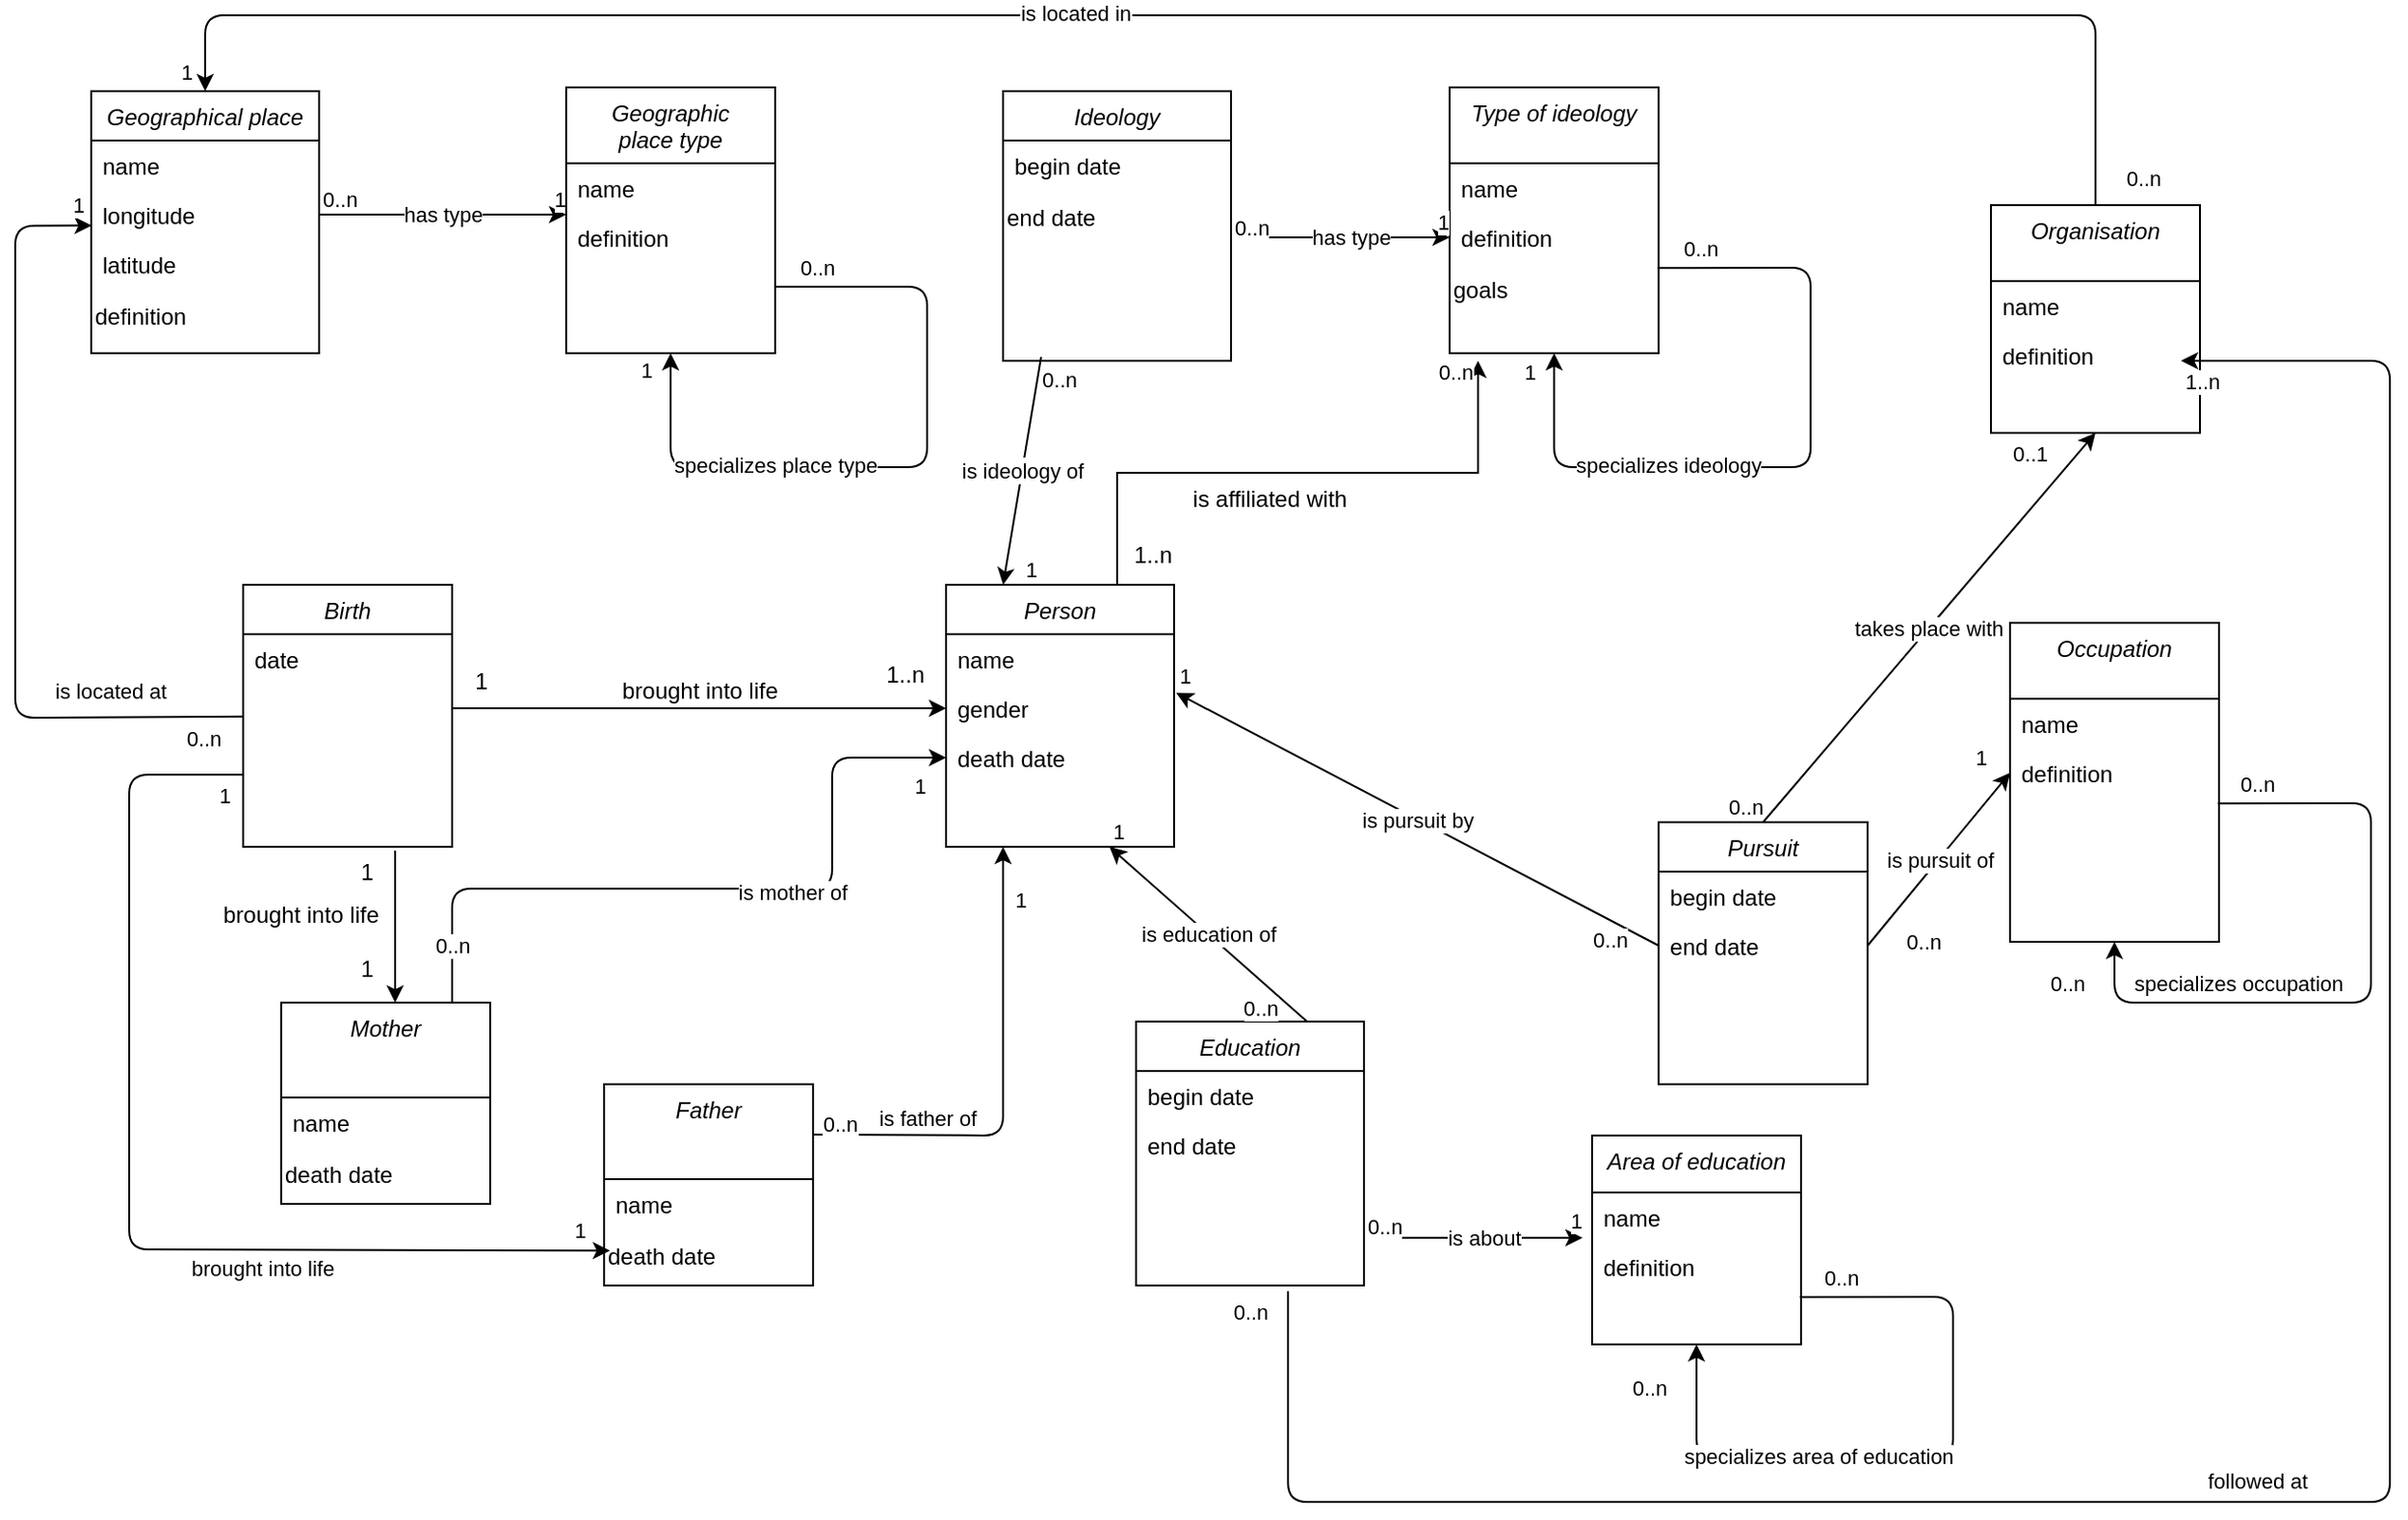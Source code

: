 <mxfile>
    <diagram id="1dKyGt3ibgoBvA-ia9GN" name="Page-1">
        <mxGraphModel dx="385" dy="842" grid="1" gridSize="10" guides="1" tooltips="1" connect="1" arrows="1" fold="1" page="1" pageScale="1" pageWidth="827" pageHeight="1169" background="#ffffff" math="0" shadow="0">
            <root>
                <mxCell id="0"/>
                <mxCell id="1" parent="0"/>
                <mxCell id="2" value="" style="endArrow=classic;shadow=0;strokeWidth=1;rounded=0;endFill=1;edgeStyle=elbowEdgeStyle;elbow=vertical;exitX=1;exitY=0.5;exitDx=0;exitDy=0;entryX=0;entryY=0.5;entryDx=0;entryDy=0;" parent="1" edge="1">
                    <mxGeometry x="0.5" y="41" relative="1" as="geometry">
                        <mxPoint x="470" y="525" as="sourcePoint"/>
                        <mxPoint x="730" y="525" as="targetPoint"/>
                        <mxPoint x="-40" y="32" as="offset"/>
                        <Array as="points">
                            <mxPoint x="620" y="525"/>
                        </Array>
                    </mxGeometry>
                </mxCell>
                <mxCell id="3" value="1" style="resizable=0;align=left;verticalAlign=bottom;labelBackgroundColor=none;fontSize=12;" parent="2" connectable="0" vertex="1">
                    <mxGeometry x="-1" relative="1" as="geometry">
                        <mxPoint x="10.14" y="-5.33" as="offset"/>
                    </mxGeometry>
                </mxCell>
                <mxCell id="4" value="1..n" style="resizable=0;align=right;verticalAlign=bottom;labelBackgroundColor=none;fontSize=12;" parent="2" connectable="0" vertex="1">
                    <mxGeometry x="1" relative="1" as="geometry">
                        <mxPoint x="-9.86" y="-8.86" as="offset"/>
                    </mxGeometry>
                </mxCell>
                <mxCell id="5" value="brought into life" style="text;html=1;resizable=0;points=[];;align=center;verticalAlign=middle;labelBackgroundColor=none;rounded=0;shadow=0;strokeWidth=1;fontSize=12;" parent="2" vertex="1" connectable="0">
                    <mxGeometry x="0.5" y="49" relative="1" as="geometry">
                        <mxPoint x="-65" y="40.14" as="offset"/>
                    </mxGeometry>
                </mxCell>
                <mxCell id="6" value="Person" style="swimlane;fontStyle=2;align=center;verticalAlign=top;childLayout=stackLayout;horizontal=1;startSize=26;horizontalStack=0;resizeParent=1;resizeLast=0;collapsible=1;marginBottom=0;rounded=0;shadow=0;strokeWidth=1;" parent="1" vertex="1">
                    <mxGeometry x="730" y="460" width="120" height="138" as="geometry">
                        <mxRectangle x="230" y="140" width="160" height="26" as="alternateBounds"/>
                    </mxGeometry>
                </mxCell>
                <mxCell id="7" value="name" style="text;align=left;verticalAlign=top;spacingLeft=4;spacingRight=4;overflow=hidden;rotatable=0;points=[[0,0.5],[1,0.5]];portConstraint=eastwest;" parent="6" vertex="1">
                    <mxGeometry y="26" width="120" height="26" as="geometry"/>
                </mxCell>
                <mxCell id="9" value="gender" style="text;align=left;verticalAlign=top;spacingLeft=4;spacingRight=4;overflow=hidden;rotatable=0;points=[[0,0.5],[1,0.5]];portConstraint=eastwest;rounded=0;shadow=0;html=0;" parent="6" vertex="1">
                    <mxGeometry y="52" width="120" height="26" as="geometry"/>
                </mxCell>
                <mxCell id="10" value="death date" style="text;align=left;verticalAlign=top;spacingLeft=4;spacingRight=4;overflow=hidden;rotatable=0;points=[[0,0.5],[1,0.5]];portConstraint=eastwest;rounded=0;shadow=0;html=0;" parent="6" vertex="1">
                    <mxGeometry y="78" width="120" height="26" as="geometry"/>
                </mxCell>
                <mxCell id="11" value="Birth" style="swimlane;fontStyle=2;align=center;verticalAlign=top;childLayout=stackLayout;horizontal=1;startSize=26;horizontalStack=0;resizeParent=1;resizeLast=0;collapsible=1;marginBottom=0;rounded=0;shadow=0;strokeWidth=1;" parent="1" vertex="1">
                    <mxGeometry x="360" y="460" width="110" height="138" as="geometry">
                        <mxRectangle x="230" y="140" width="160" height="26" as="alternateBounds"/>
                    </mxGeometry>
                </mxCell>
                <mxCell id="12" value="date" style="text;align=left;verticalAlign=top;spacingLeft=4;spacingRight=4;overflow=hidden;rotatable=0;points=[[0,0.5],[1,0.5]];portConstraint=eastwest;" parent="11" vertex="1">
                    <mxGeometry y="26" width="110" height="26" as="geometry"/>
                </mxCell>
                <mxCell id="14" style="edgeStyle=elbowEdgeStyle;rounded=0;orthogonalLoop=1;jettySize=auto;elbow=vertical;html=1;exitX=0;exitY=0.5;exitDx=0;exitDy=0;" parent="11" edge="1">
                    <mxGeometry relative="1" as="geometry">
                        <mxPoint y="65" as="sourcePoint"/>
                        <mxPoint y="66" as="targetPoint"/>
                    </mxGeometry>
                </mxCell>
                <mxCell id="15" value="Ideology" style="swimlane;fontStyle=2;align=center;verticalAlign=top;childLayout=stackLayout;horizontal=1;startSize=26;horizontalStack=0;resizeParent=1;resizeLast=0;collapsible=1;marginBottom=0;rounded=0;shadow=0;strokeWidth=1;" parent="1" vertex="1">
                    <mxGeometry x="760" y="200" width="120" height="142" as="geometry">
                        <mxRectangle x="230" y="140" width="160" height="26" as="alternateBounds"/>
                    </mxGeometry>
                </mxCell>
                <mxCell id="16" value="begin date" style="text;align=left;verticalAlign=top;spacingLeft=4;spacingRight=4;overflow=hidden;rotatable=0;points=[[0,0.5],[1,0.5]];portConstraint=eastwest;" parent="15" vertex="1">
                    <mxGeometry y="26" width="120" height="26" as="geometry"/>
                </mxCell>
                <mxCell id="143" value="end date" style="text;html=1;align=left;verticalAlign=middle;resizable=0;points=[];autosize=1;strokeColor=none;fillColor=none;" parent="15" vertex="1">
                    <mxGeometry y="52" width="120" height="30" as="geometry"/>
                </mxCell>
                <mxCell id="24" value="Geographical place" style="swimlane;fontStyle=2;align=center;verticalAlign=top;childLayout=stackLayout;horizontal=1;startSize=26;horizontalStack=0;resizeParent=1;resizeLast=0;collapsible=1;marginBottom=0;rounded=0;shadow=0;strokeWidth=1;" parent="1" vertex="1">
                    <mxGeometry x="280" y="200" width="120" height="138" as="geometry">
                        <mxRectangle x="230" y="140" width="160" height="26" as="alternateBounds"/>
                    </mxGeometry>
                </mxCell>
                <mxCell id="25" value="name" style="text;align=left;verticalAlign=top;spacingLeft=4;spacingRight=4;overflow=hidden;rotatable=0;points=[[0,0.5],[1,0.5]];portConstraint=eastwest;" parent="24" vertex="1">
                    <mxGeometry y="26" width="120" height="26" as="geometry"/>
                </mxCell>
                <mxCell id="27" value="longitude" style="text;align=left;verticalAlign=top;spacingLeft=4;spacingRight=4;overflow=hidden;rotatable=0;points=[[0,0.5],[1,0.5]];portConstraint=eastwest;rounded=0;shadow=0;html=0;" parent="24" vertex="1">
                    <mxGeometry y="52" width="120" height="26" as="geometry"/>
                </mxCell>
                <mxCell id="28" value="latitude" style="text;align=left;verticalAlign=top;spacingLeft=4;spacingRight=4;overflow=hidden;rotatable=0;points=[[0,0.5],[1,0.5]];portConstraint=eastwest;rounded=0;shadow=0;html=0;" parent="24" vertex="1">
                    <mxGeometry y="78" width="120" height="26" as="geometry"/>
                </mxCell>
                <mxCell id="252" value="definition" style="text;html=1;align=left;verticalAlign=middle;resizable=0;points=[];autosize=1;strokeColor=none;fillColor=none;" vertex="1" parent="24">
                    <mxGeometry y="104" width="120" height="30" as="geometry"/>
                </mxCell>
                <mxCell id="29" value="" style="endArrow=classic;html=1;exitX=1;exitY=0.5;exitDx=0;exitDy=0;" parent="1" edge="1">
                    <mxGeometry x="0.067" y="-35" relative="1" as="geometry">
                        <mxPoint x="400" y="265" as="sourcePoint"/>
                        <mxPoint x="530" y="265" as="targetPoint"/>
                        <mxPoint as="offset"/>
                    </mxGeometry>
                </mxCell>
                <mxCell id="30" value="has type" style="edgeLabel;resizable=0;html=1;align=center;verticalAlign=middle;" parent="29" connectable="0" vertex="1">
                    <mxGeometry relative="1" as="geometry"/>
                </mxCell>
                <mxCell id="31" value="0..n" style="edgeLabel;resizable=0;html=1;align=left;verticalAlign=bottom;" parent="29" connectable="0" vertex="1">
                    <mxGeometry x="-1" relative="1" as="geometry"/>
                </mxCell>
                <mxCell id="32" value="1" style="edgeLabel;resizable=0;html=1;align=right;verticalAlign=bottom;" parent="29" connectable="0" vertex="1">
                    <mxGeometry x="1" relative="1" as="geometry"/>
                </mxCell>
                <mxCell id="33" value="" style="endArrow=classic;html=1;entryX=0.002;entryY=0.721;entryDx=0;entryDy=0;entryPerimeter=0;" parent="1" source="11" edge="1">
                    <mxGeometry relative="1" as="geometry">
                        <mxPoint x="700" y="290.0" as="sourcePoint"/>
                        <mxPoint x="280.24" y="270.746" as="targetPoint"/>
                        <Array as="points">
                            <mxPoint x="240" y="530"/>
                            <mxPoint x="240" y="271"/>
                        </Array>
                    </mxGeometry>
                </mxCell>
                <mxCell id="34" value="is located at" style="edgeLabel;resizable=0;html=1;align=center;verticalAlign=middle;" parent="33" connectable="0" vertex="1">
                    <mxGeometry relative="1" as="geometry">
                        <mxPoint x="50" y="75" as="offset"/>
                    </mxGeometry>
                </mxCell>
                <mxCell id="35" value="1" style="edgeLabel;html=1;align=center;verticalAlign=middle;resizable=0;points=[];" parent="33" vertex="1" connectable="0">
                    <mxGeometry x="0.888" y="-1" relative="1" as="geometry">
                        <mxPoint x="15.55" y="-11.69" as="offset"/>
                    </mxGeometry>
                </mxCell>
                <mxCell id="36" value="0..n" style="edgeLabel;html=1;align=center;verticalAlign=middle;resizable=0;points=[];" parent="33" vertex="1" connectable="0">
                    <mxGeometry x="-0.881" y="-1" relative="1" as="geometry">
                        <mxPoint x="4" y="12" as="offset"/>
                    </mxGeometry>
                </mxCell>
                <mxCell id="37" value="" style="endArrow=classic;html=1;exitX=1;exitY=0.25;exitDx=0;exitDy=0;entryX=0.25;entryY=1;entryDx=0;entryDy=0;" parent="1" source="160" target="6" edge="1">
                    <mxGeometry relative="1" as="geometry">
                        <mxPoint x="633" y="680" as="sourcePoint"/>
                        <mxPoint x="740" y="640" as="targetPoint"/>
                        <Array as="points">
                            <mxPoint x="760" y="750"/>
                        </Array>
                    </mxGeometry>
                </mxCell>
                <mxCell id="38" value="is father of" style="edgeLabel;resizable=0;html=1;align=center;verticalAlign=middle;" parent="37" connectable="0" vertex="1">
                    <mxGeometry relative="1" as="geometry">
                        <mxPoint x="-40" y="17" as="offset"/>
                    </mxGeometry>
                </mxCell>
                <mxCell id="39" value="1" style="edgeLabel;html=1;align=center;verticalAlign=middle;resizable=0;points=[];" parent="37" vertex="1" connectable="0">
                    <mxGeometry x="0.888" y="-1" relative="1" as="geometry">
                        <mxPoint x="7.5" y="14" as="offset"/>
                    </mxGeometry>
                </mxCell>
                <mxCell id="40" value="0..n" style="edgeLabel;html=1;align=center;verticalAlign=middle;resizable=0;points=[];" parent="37" vertex="1" connectable="0">
                    <mxGeometry x="-0.881" y="-1" relative="1" as="geometry">
                        <mxPoint x="-1" y="-7" as="offset"/>
                    </mxGeometry>
                </mxCell>
                <mxCell id="48" value="Label" style="endArrow=none;html=1;exitX=1.009;exitY=0.188;exitDx=0;exitDy=0;exitPerimeter=0;entryX=0;entryY=0.5;entryDx=0;entryDy=0;endFill=0;startArrow=classic;startFill=1;" parent="1" source="9" target="61" edge="1">
                    <mxGeometry relative="1" as="geometry">
                        <mxPoint x="660" y="530" as="sourcePoint"/>
                        <mxPoint x="820" y="530" as="targetPoint"/>
                    </mxGeometry>
                </mxCell>
                <mxCell id="49" value="is pursuit by" style="edgeLabel;resizable=0;html=1;align=center;verticalAlign=middle;" parent="48" connectable="0" vertex="1">
                    <mxGeometry relative="1" as="geometry"/>
                </mxCell>
                <mxCell id="50" value="1" style="edgeLabel;resizable=0;html=1;align=left;verticalAlign=bottom;" parent="48" connectable="0" vertex="1">
                    <mxGeometry x="-1" relative="1" as="geometry"/>
                </mxCell>
                <mxCell id="51" value="0..n" style="edgeLabel;resizable=0;html=1;align=right;verticalAlign=bottom;" parent="48" connectable="0" vertex="1">
                    <mxGeometry x="1" relative="1" as="geometry">
                        <mxPoint x="-15.01" y="6" as="offset"/>
                    </mxGeometry>
                </mxCell>
                <mxCell id="52" value="Occupation" style="swimlane;fontStyle=2;align=center;verticalAlign=top;childLayout=stackLayout;horizontal=1;startSize=40;horizontalStack=0;resizeParent=1;resizeLast=0;collapsible=1;marginBottom=0;rounded=0;shadow=0;strokeWidth=1;" parent="1" vertex="1">
                    <mxGeometry x="1290" y="480" width="110" height="168" as="geometry">
                        <mxRectangle x="230" y="140" width="160" height="26" as="alternateBounds"/>
                    </mxGeometry>
                </mxCell>
                <mxCell id="53" value="name" style="text;align=left;verticalAlign=top;spacingLeft=4;spacingRight=4;overflow=hidden;rotatable=0;points=[[0,0.5],[1,0.5]];portConstraint=eastwest;" parent="52" vertex="1">
                    <mxGeometry y="40" width="110" height="26" as="geometry"/>
                </mxCell>
                <mxCell id="54" value="" style="endArrow=classic;html=1;entryX=0.5;entryY=1;entryDx=0;entryDy=0;exitX=0.994;exitY=1.122;exitDx=0;exitDy=0;exitPerimeter=0;" parent="52" source="58" target="52" edge="1">
                    <mxGeometry relative="1" as="geometry">
                        <mxPoint x="160" y="80" as="sourcePoint"/>
                        <mxPoint x="-30" y="140" as="targetPoint"/>
                        <Array as="points">
                            <mxPoint x="190" y="95"/>
                            <mxPoint x="190" y="200"/>
                            <mxPoint x="55" y="200"/>
                        </Array>
                    </mxGeometry>
                </mxCell>
                <mxCell id="55" value="specializes occupation" style="edgeLabel;resizable=0;html=1;align=center;verticalAlign=middle;" parent="54" connectable="0" vertex="1">
                    <mxGeometry relative="1" as="geometry">
                        <mxPoint x="-70" y="-1.01" as="offset"/>
                    </mxGeometry>
                </mxCell>
                <mxCell id="56" value="0..n" style="edgeLabel;html=1;align=center;verticalAlign=middle;resizable=0;points=[];" parent="54" vertex="1" connectable="0">
                    <mxGeometry x="-0.881" y="-1" relative="1" as="geometry">
                        <mxPoint x="-0.18" y="-11" as="offset"/>
                    </mxGeometry>
                </mxCell>
                <mxCell id="57" value="0..n" style="edgeLabel;html=1;align=center;verticalAlign=middle;resizable=0;points=[];" parent="54" vertex="1" connectable="0">
                    <mxGeometry x="0.888" y="-1" relative="1" as="geometry">
                        <mxPoint x="-26" y="2.44" as="offset"/>
                    </mxGeometry>
                </mxCell>
                <mxCell id="58" value="definition" style="text;align=left;verticalAlign=top;spacingLeft=4;spacingRight=4;overflow=hidden;rotatable=0;points=[[0,0.5],[1,0.5]];portConstraint=eastwest;rounded=0;shadow=0;html=0;" parent="52" vertex="1">
                    <mxGeometry y="66" width="110" height="26" as="geometry"/>
                </mxCell>
                <mxCell id="59" value="Pursuit" style="swimlane;fontStyle=2;align=center;verticalAlign=top;childLayout=stackLayout;horizontal=1;startSize=26;horizontalStack=0;resizeParent=1;resizeLast=0;collapsible=1;marginBottom=0;rounded=0;shadow=0;strokeWidth=1;" parent="1" vertex="1">
                    <mxGeometry x="1105.06" y="585" width="110" height="138" as="geometry">
                        <mxRectangle x="230" y="140" width="160" height="26" as="alternateBounds"/>
                    </mxGeometry>
                </mxCell>
                <mxCell id="60" value="begin date" style="text;align=left;verticalAlign=top;spacingLeft=4;spacingRight=4;overflow=hidden;rotatable=0;points=[[0,0.5],[1,0.5]];portConstraint=eastwest;" parent="59" vertex="1">
                    <mxGeometry y="26" width="110" height="26" as="geometry"/>
                </mxCell>
                <mxCell id="61" value="end date" style="text;align=left;verticalAlign=top;spacingLeft=4;spacingRight=4;overflow=hidden;rotatable=0;points=[[0,0.5],[1,0.5]];portConstraint=eastwest;rounded=0;shadow=0;html=0;" parent="59" vertex="1">
                    <mxGeometry y="52" width="110" height="26" as="geometry"/>
                </mxCell>
                <mxCell id="62" style="edgeStyle=elbowEdgeStyle;rounded=0;orthogonalLoop=1;jettySize=auto;elbow=vertical;html=1;exitX=0;exitY=0.5;exitDx=0;exitDy=0;" parent="59" source="61" target="61" edge="1">
                    <mxGeometry relative="1" as="geometry"/>
                </mxCell>
                <mxCell id="64" value="Label" style="endArrow=none;html=1;exitX=0;exitY=0.5;exitDx=0;exitDy=0;entryX=1;entryY=0.5;entryDx=0;entryDy=0;startArrow=classic;startFill=1;endFill=0;" parent="1" source="58" target="61" edge="1">
                    <mxGeometry relative="1" as="geometry">
                        <mxPoint x="861.08" y="552.888" as="sourcePoint"/>
                        <mxPoint x="1000" y="635" as="targetPoint"/>
                    </mxGeometry>
                </mxCell>
                <mxCell id="65" value="is pursuit of" style="edgeLabel;resizable=0;html=1;align=center;verticalAlign=middle;" parent="64" connectable="0" vertex="1">
                    <mxGeometry relative="1" as="geometry"/>
                </mxCell>
                <mxCell id="66" value="1" style="edgeLabel;resizable=0;html=1;align=left;verticalAlign=bottom;" parent="64" connectable="0" vertex="1">
                    <mxGeometry x="-1" relative="1" as="geometry">
                        <mxPoint x="-20" as="offset"/>
                    </mxGeometry>
                </mxCell>
                <mxCell id="67" value="0..n" style="edgeLabel;resizable=0;html=1;align=right;verticalAlign=bottom;" parent="64" connectable="0" vertex="1">
                    <mxGeometry x="1" relative="1" as="geometry">
                        <mxPoint x="40" y="6" as="offset"/>
                    </mxGeometry>
                </mxCell>
                <mxCell id="140" style="edgeStyle=none;html=1;exitX=0.5;exitY=0;exitDx=0;exitDy=0;" parent="1" edge="1">
                    <mxGeometry relative="1" as="geometry">
                        <mxPoint x="480.111" y="939.778" as="targetPoint"/>
                        <mxPoint x="480" y="940.0" as="sourcePoint"/>
                    </mxGeometry>
                </mxCell>
                <mxCell id="84" value="Geographic&#xa;place type" style="swimlane;fontStyle=2;align=center;verticalAlign=top;childLayout=stackLayout;horizontal=1;startSize=40;horizontalStack=0;resizeParent=1;resizeLast=0;collapsible=1;marginBottom=0;rounded=0;shadow=0;strokeWidth=1;" parent="1" vertex="1">
                    <mxGeometry x="530" y="198" width="110" height="140" as="geometry">
                        <mxRectangle x="230" y="140" width="160" height="26" as="alternateBounds"/>
                    </mxGeometry>
                </mxCell>
                <mxCell id="191" value="name" style="text;align=left;verticalAlign=top;spacingLeft=4;spacingRight=4;overflow=hidden;rotatable=0;points=[[0,0.5],[1,0.5]];portConstraint=eastwest;" parent="84" vertex="1">
                    <mxGeometry y="40" width="110" height="26" as="geometry"/>
                </mxCell>
                <mxCell id="90" value="definition" style="text;align=left;verticalAlign=top;spacingLeft=4;spacingRight=4;overflow=hidden;rotatable=0;points=[[0,0.5],[1,0.5]];portConstraint=eastwest;rounded=0;shadow=0;html=0;" parent="84" vertex="1">
                    <mxGeometry y="66" width="110" height="26" as="geometry"/>
                </mxCell>
                <mxCell id="91" value="&lt;p class=&quot;p1&quot; style=&quot;margin: 0px ; font-stretch: normal ; line-height: normal ; font-family: &amp;quot;times&amp;quot;&quot;&gt;&lt;br&gt;&lt;/p&gt;" style="text;html=1;align=center;verticalAlign=middle;resizable=0;points=[];autosize=1;" parent="1" vertex="1">
                    <mxGeometry x="1205" y="813" width="20" height="30" as="geometry"/>
                </mxCell>
                <mxCell id="92" value="" style="endArrow=classic;html=1;entryX=0.5;entryY=0;entryDx=0;entryDy=0;exitX=0.5;exitY=0;exitDx=0;exitDy=0;" parent="1" source="96" target="24" edge="1">
                    <mxGeometry relative="1" as="geometry">
                        <mxPoint x="1350" y="264" as="sourcePoint"/>
                        <mxPoint x="1160" y="324" as="targetPoint"/>
                        <Array as="points">
                            <mxPoint x="1335" y="160"/>
                            <mxPoint x="340" y="160"/>
                        </Array>
                    </mxGeometry>
                </mxCell>
                <mxCell id="93" value="is located in" style="edgeLabel;resizable=0;html=1;align=center;verticalAlign=middle;" parent="92" connectable="0" vertex="1">
                    <mxGeometry relative="1" as="geometry">
                        <mxPoint x="-70" y="-1.01" as="offset"/>
                    </mxGeometry>
                </mxCell>
                <mxCell id="94" value="0..n" style="edgeLabel;html=1;align=center;verticalAlign=middle;resizable=0;points=[];" parent="92" vertex="1" connectable="0">
                    <mxGeometry x="-0.881" y="-1" relative="1" as="geometry">
                        <mxPoint x="24" y="53.45" as="offset"/>
                    </mxGeometry>
                </mxCell>
                <mxCell id="95" value="1" style="edgeLabel;html=1;align=center;verticalAlign=middle;resizable=0;points=[];" parent="92" vertex="1" connectable="0">
                    <mxGeometry x="0.888" y="-1" relative="1" as="geometry">
                        <mxPoint x="-34" y="31" as="offset"/>
                    </mxGeometry>
                </mxCell>
                <mxCell id="96" value="Organisation" style="swimlane;fontStyle=2;align=center;verticalAlign=top;childLayout=stackLayout;horizontal=1;startSize=40;horizontalStack=0;resizeParent=1;resizeLast=0;collapsible=1;marginBottom=0;rounded=0;shadow=0;strokeWidth=1;" parent="1" vertex="1">
                    <mxGeometry x="1280" y="260" width="110" height="120" as="geometry">
                        <mxRectangle x="230" y="140" width="160" height="26" as="alternateBounds"/>
                    </mxGeometry>
                </mxCell>
                <mxCell id="97" value="name" style="text;align=left;verticalAlign=top;spacingLeft=4;spacingRight=4;overflow=hidden;rotatable=0;points=[[0,0.5],[1,0.5]];portConstraint=eastwest;" parent="96" vertex="1">
                    <mxGeometry y="40" width="110" height="26" as="geometry"/>
                </mxCell>
                <mxCell id="98" value="definition" style="text;align=left;verticalAlign=top;spacingLeft=4;spacingRight=4;overflow=hidden;rotatable=0;points=[[0,0.5],[1,0.5]];portConstraint=eastwest;rounded=0;shadow=0;html=0;" parent="96" vertex="1">
                    <mxGeometry y="66" width="110" height="26" as="geometry"/>
                </mxCell>
                <mxCell id="99" value="takes place with" style="endArrow=classic;html=1;exitX=0.5;exitY=0;exitDx=0;exitDy=0;entryX=0.5;entryY=1;entryDx=0;entryDy=0;" parent="1" source="59" target="96" edge="1">
                    <mxGeometry relative="1" as="geometry">
                        <mxPoint x="1210" y="569" as="sourcePoint"/>
                        <mxPoint x="1100" y="635" as="targetPoint"/>
                    </mxGeometry>
                </mxCell>
                <mxCell id="100" value="0..n" style="edgeLabel;resizable=0;html=1;align=left;verticalAlign=bottom;" parent="99" connectable="0" vertex="1">
                    <mxGeometry x="-1" relative="1" as="geometry">
                        <mxPoint x="-20" as="offset"/>
                    </mxGeometry>
                </mxCell>
                <mxCell id="101" value="0..1" style="edgeLabel;resizable=0;html=1;align=right;verticalAlign=bottom;" parent="99" connectable="0" vertex="1">
                    <mxGeometry x="1" relative="1" as="geometry">
                        <mxPoint x="-24.97" y="19.98" as="offset"/>
                    </mxGeometry>
                </mxCell>
                <mxCell id="157" value="Mother" style="swimlane;fontStyle=2;align=center;verticalAlign=top;childLayout=stackLayout;horizontal=1;startSize=50;horizontalStack=0;resizeParent=1;resizeLast=0;collapsible=1;marginBottom=0;rounded=0;shadow=0;strokeWidth=1;" parent="1" vertex="1">
                    <mxGeometry x="380" y="680" width="110" height="106" as="geometry">
                        <mxRectangle x="230" y="140" width="160" height="26" as="alternateBounds"/>
                    </mxGeometry>
                </mxCell>
                <mxCell id="158" value="name" style="text;align=left;verticalAlign=top;spacingLeft=4;spacingRight=4;overflow=hidden;rotatable=0;points=[[0,0.5],[1,0.5]];portConstraint=eastwest;" parent="157" vertex="1">
                    <mxGeometry y="50" width="110" height="26" as="geometry"/>
                </mxCell>
                <mxCell id="183" value="death date" style="text;html=1;align=left;verticalAlign=middle;resizable=0;points=[];autosize=1;strokeColor=none;fillColor=none;" parent="157" vertex="1">
                    <mxGeometry y="76" width="110" height="30" as="geometry"/>
                </mxCell>
                <mxCell id="160" value="Father" style="swimlane;fontStyle=2;align=center;verticalAlign=top;childLayout=stackLayout;horizontal=1;startSize=50;horizontalStack=0;resizeParent=1;resizeLast=0;collapsible=1;marginBottom=0;rounded=0;shadow=0;strokeWidth=1;" parent="1" vertex="1">
                    <mxGeometry x="550" y="723" width="110" height="106" as="geometry">
                        <mxRectangle x="230" y="140" width="160" height="26" as="alternateBounds"/>
                    </mxGeometry>
                </mxCell>
                <mxCell id="161" value="name" style="text;align=left;verticalAlign=top;spacingLeft=4;spacingRight=4;overflow=hidden;rotatable=0;points=[[0,0.5],[1,0.5]];portConstraint=eastwest;" parent="160" vertex="1">
                    <mxGeometry y="50" width="110" height="26" as="geometry"/>
                </mxCell>
                <mxCell id="182" value="death date" style="text;html=1;align=left;verticalAlign=middle;resizable=0;points=[];autosize=1;strokeColor=none;fillColor=none;" parent="160" vertex="1">
                    <mxGeometry y="76" width="110" height="30" as="geometry"/>
                </mxCell>
                <mxCell id="173" value="" style="endArrow=classic;shadow=0;strokeWidth=1;rounded=0;endFill=1;edgeStyle=elbowEdgeStyle;elbow=vertical;" parent="1" edge="1">
                    <mxGeometry x="0.5" y="41" relative="1" as="geometry">
                        <mxPoint x="440" y="600" as="sourcePoint"/>
                        <mxPoint x="440" y="680" as="targetPoint"/>
                        <mxPoint x="-40" y="32" as="offset"/>
                        <Array as="points">
                            <mxPoint x="435" y="660"/>
                        </Array>
                    </mxGeometry>
                </mxCell>
                <mxCell id="174" value="1" style="resizable=0;align=left;verticalAlign=bottom;labelBackgroundColor=none;fontSize=12;" parent="173" connectable="0" vertex="1">
                    <mxGeometry x="-1" relative="1" as="geometry">
                        <mxPoint x="-20" y="20" as="offset"/>
                    </mxGeometry>
                </mxCell>
                <mxCell id="175" value="1" style="resizable=0;align=right;verticalAlign=bottom;labelBackgroundColor=none;fontSize=12;" parent="173" connectable="0" vertex="1">
                    <mxGeometry x="1" relative="1" as="geometry">
                        <mxPoint x="-9.86" y="-8.86" as="offset"/>
                    </mxGeometry>
                </mxCell>
                <mxCell id="176" value="brought into life" style="text;html=1;resizable=0;points=[];;align=center;verticalAlign=middle;labelBackgroundColor=none;rounded=0;shadow=0;strokeWidth=1;fontSize=12;" parent="173" vertex="1" connectable="0">
                    <mxGeometry x="0.5" y="49" relative="1" as="geometry">
                        <mxPoint x="-99" y="-26" as="offset"/>
                    </mxGeometry>
                </mxCell>
                <mxCell id="177" value="" style="endArrow=classic;html=1;entryX=0;entryY=0.5;entryDx=0;entryDy=0;" parent="1" target="10" edge="1">
                    <mxGeometry relative="1" as="geometry">
                        <mxPoint x="470" y="680" as="sourcePoint"/>
                        <mxPoint x="670" y="560" as="targetPoint"/>
                        <Array as="points">
                            <mxPoint x="470" y="620"/>
                            <mxPoint x="560" y="620"/>
                            <mxPoint x="670" y="620"/>
                            <mxPoint x="670" y="551"/>
                        </Array>
                    </mxGeometry>
                </mxCell>
                <mxCell id="179" value="1" style="edgeLabel;html=1;align=center;verticalAlign=middle;resizable=0;points=[];" parent="177" vertex="1" connectable="0">
                    <mxGeometry x="0.888" y="-1" relative="1" as="geometry">
                        <mxPoint x="7.5" y="14" as="offset"/>
                    </mxGeometry>
                </mxCell>
                <mxCell id="180" value="0..n" style="edgeLabel;html=1;align=center;verticalAlign=middle;resizable=0;points=[];" parent="177" vertex="1" connectable="0">
                    <mxGeometry x="-0.881" y="-1" relative="1" as="geometry">
                        <mxPoint x="-1" y="-7" as="offset"/>
                    </mxGeometry>
                </mxCell>
                <mxCell id="181" value="is mother of" style="edgeLabel;html=1;align=center;verticalAlign=middle;resizable=0;points=[];" parent="177" vertex="1" connectable="0">
                    <mxGeometry x="0.231" y="-2" relative="1" as="geometry">
                        <mxPoint x="-1" as="offset"/>
                    </mxGeometry>
                </mxCell>
                <mxCell id="184" value="Type of ideology" style="swimlane;fontStyle=2;align=center;verticalAlign=top;childLayout=stackLayout;horizontal=1;startSize=40;horizontalStack=0;resizeParent=1;resizeLast=0;collapsible=1;marginBottom=0;rounded=0;shadow=0;strokeWidth=1;" parent="1" vertex="1">
                    <mxGeometry x="995.06" y="198" width="110" height="140" as="geometry">
                        <mxRectangle x="230" y="140" width="160" height="26" as="alternateBounds"/>
                    </mxGeometry>
                </mxCell>
                <mxCell id="185" value="name" style="text;align=left;verticalAlign=top;spacingLeft=4;spacingRight=4;overflow=hidden;rotatable=0;points=[[0,0.5],[1,0.5]];portConstraint=eastwest;" parent="184" vertex="1">
                    <mxGeometry y="40" width="110" height="26" as="geometry"/>
                </mxCell>
                <mxCell id="186" value="" style="endArrow=classic;html=1;entryX=0.5;entryY=1;entryDx=0;entryDy=0;exitX=0.994;exitY=1.122;exitDx=0;exitDy=0;exitPerimeter=0;" parent="184" source="190" target="184" edge="1">
                    <mxGeometry relative="1" as="geometry">
                        <mxPoint x="160" y="80" as="sourcePoint"/>
                        <mxPoint x="-30" y="140" as="targetPoint"/>
                        <Array as="points">
                            <mxPoint x="190" y="95"/>
                            <mxPoint x="190" y="200"/>
                            <mxPoint x="55" y="200"/>
                        </Array>
                    </mxGeometry>
                </mxCell>
                <mxCell id="187" value="1" style="edgeLabel;html=1;align=center;verticalAlign=middle;resizable=0;points=[];" parent="186" vertex="1" connectable="0">
                    <mxGeometry x="0.888" y="-1" relative="1" as="geometry">
                        <mxPoint x="-14" y="-11.69" as="offset"/>
                    </mxGeometry>
                </mxCell>
                <mxCell id="188" value="specializes ideology" style="edgeLabel;resizable=0;html=1;align=center;verticalAlign=middle;" parent="186" connectable="0" vertex="1">
                    <mxGeometry relative="1" as="geometry">
                        <mxPoint x="-70" y="-1.01" as="offset"/>
                    </mxGeometry>
                </mxCell>
                <mxCell id="189" value="0..n" style="edgeLabel;html=1;align=center;verticalAlign=middle;resizable=0;points=[];" parent="186" vertex="1" connectable="0">
                    <mxGeometry x="-0.881" y="-1" relative="1" as="geometry">
                        <mxPoint x="-0.18" y="-11" as="offset"/>
                    </mxGeometry>
                </mxCell>
                <mxCell id="190" value="definition" style="text;align=left;verticalAlign=top;spacingLeft=4;spacingRight=4;overflow=hidden;rotatable=0;points=[[0,0.5],[1,0.5]];portConstraint=eastwest;rounded=0;shadow=0;html=0;" parent="184" vertex="1">
                    <mxGeometry y="66" width="110" height="26" as="geometry"/>
                </mxCell>
                <mxCell id="242" value="goals" style="text;html=1;align=left;verticalAlign=middle;resizable=0;points=[];autosize=1;strokeColor=none;fillColor=none;" parent="184" vertex="1">
                    <mxGeometry y="92" width="110" height="30" as="geometry"/>
                </mxCell>
                <mxCell id="192" value="" style="endArrow=classic;html=1;entryX=0;entryY=0.5;entryDx=0;entryDy=0;" parent="1" target="190" edge="1">
                    <mxGeometry x="0.067" y="-35" relative="1" as="geometry">
                        <mxPoint x="890" y="277" as="sourcePoint"/>
                        <mxPoint x="980" y="280" as="targetPoint"/>
                        <mxPoint as="offset"/>
                    </mxGeometry>
                </mxCell>
                <mxCell id="193" value="has type" style="edgeLabel;resizable=0;html=1;align=center;verticalAlign=middle;" parent="192" connectable="0" vertex="1">
                    <mxGeometry relative="1" as="geometry"/>
                </mxCell>
                <mxCell id="194" value="0..n" style="edgeLabel;resizable=0;html=1;align=left;verticalAlign=bottom;" parent="192" connectable="0" vertex="1">
                    <mxGeometry x="-1" relative="1" as="geometry">
                        <mxPoint x="-10" y="3" as="offset"/>
                    </mxGeometry>
                </mxCell>
                <mxCell id="195" value="1" style="edgeLabel;resizable=0;html=1;align=right;verticalAlign=bottom;" parent="192" connectable="0" vertex="1">
                    <mxGeometry x="1" relative="1" as="geometry"/>
                </mxCell>
                <mxCell id="199" value="" style="endArrow=classic;shadow=0;strokeWidth=1;rounded=0;endFill=1;edgeStyle=elbowEdgeStyle;elbow=vertical;exitX=0.75;exitY=0;exitDx=0;exitDy=0;" parent="1" source="6" edge="1">
                    <mxGeometry x="0.5" y="41" relative="1" as="geometry">
                        <mxPoint x="790" y="460" as="sourcePoint"/>
                        <mxPoint x="1010" y="342" as="targetPoint"/>
                        <mxPoint x="-40" y="32" as="offset"/>
                        <Array as="points"/>
                    </mxGeometry>
                </mxCell>
                <mxCell id="200" value="1..n" style="resizable=0;align=left;verticalAlign=bottom;labelBackgroundColor=none;fontSize=12;" parent="199" connectable="0" vertex="1">
                    <mxGeometry x="-1" relative="1" as="geometry">
                        <mxPoint x="7" y="-7" as="offset"/>
                    </mxGeometry>
                </mxCell>
                <mxCell id="203" value="0..n" style="edgeLabel;html=1;align=center;verticalAlign=middle;resizable=0;points=[];" parent="1" vertex="1" connectable="0">
                    <mxGeometry x="840.005" y="289.996" as="geometry">
                        <mxPoint x="158" y="58" as="offset"/>
                    </mxGeometry>
                </mxCell>
                <mxCell id="204" value="is affiliated with" style="text;html=1;align=center;verticalAlign=middle;resizable=0;points=[];autosize=1;strokeColor=none;fillColor=none;" parent="1" vertex="1">
                    <mxGeometry x="850" y="400" width="100" height="30" as="geometry"/>
                </mxCell>
                <mxCell id="206" value="Education" style="swimlane;fontStyle=2;align=center;verticalAlign=top;childLayout=stackLayout;horizontal=1;startSize=26;horizontalStack=0;resizeParent=1;resizeLast=0;collapsible=1;marginBottom=0;rounded=0;shadow=0;strokeWidth=1;" parent="1" vertex="1">
                    <mxGeometry x="830" y="690" width="120" height="139" as="geometry">
                        <mxRectangle x="230" y="140" width="160" height="26" as="alternateBounds"/>
                    </mxGeometry>
                </mxCell>
                <mxCell id="208" value="begin date" style="text;align=left;verticalAlign=top;spacingLeft=4;spacingRight=4;overflow=hidden;rotatable=0;points=[[0,0.5],[1,0.5]];portConstraint=eastwest;rounded=0;shadow=0;html=0;" parent="206" vertex="1">
                    <mxGeometry y="26" width="120" height="26" as="geometry"/>
                </mxCell>
                <mxCell id="209" value="end date" style="text;align=left;verticalAlign=top;spacingLeft=4;spacingRight=4;overflow=hidden;rotatable=0;points=[[0,0.5],[1,0.5]];portConstraint=eastwest;rounded=0;shadow=0;html=0;" parent="206" vertex="1">
                    <mxGeometry y="52" width="120" height="26" as="geometry"/>
                </mxCell>
                <mxCell id="217" value="Area of education" style="swimlane;fontStyle=2;align=center;verticalAlign=top;childLayout=stackLayout;horizontal=1;startSize=30;horizontalStack=0;resizeParent=1;resizeLast=0;collapsible=1;marginBottom=0;rounded=0;shadow=0;strokeWidth=1;" parent="1" vertex="1">
                    <mxGeometry x="1070" y="750" width="110" height="110" as="geometry">
                        <mxRectangle x="230" y="140" width="160" height="26" as="alternateBounds"/>
                    </mxGeometry>
                </mxCell>
                <mxCell id="218" value="name" style="text;align=left;verticalAlign=top;spacingLeft=4;spacingRight=4;overflow=hidden;rotatable=0;points=[[0,0.5],[1,0.5]];portConstraint=eastwest;" parent="217" vertex="1">
                    <mxGeometry y="30" width="110" height="26" as="geometry"/>
                </mxCell>
                <mxCell id="219" value="" style="endArrow=classic;html=1;entryX=0.5;entryY=1;entryDx=0;entryDy=0;exitX=0.994;exitY=1.122;exitDx=0;exitDy=0;exitPerimeter=0;" parent="217" source="223" target="217" edge="1">
                    <mxGeometry relative="1" as="geometry">
                        <mxPoint x="160" y="80" as="sourcePoint"/>
                        <mxPoint x="-30" y="140" as="targetPoint"/>
                        <Array as="points">
                            <mxPoint x="190" y="85"/>
                            <mxPoint x="190" y="170"/>
                            <mxPoint x="120" y="170"/>
                            <mxPoint x="55" y="170"/>
                        </Array>
                    </mxGeometry>
                </mxCell>
                <mxCell id="220" value="specializes area of education" style="edgeLabel;resizable=0;html=1;align=center;verticalAlign=middle;" parent="219" connectable="0" vertex="1">
                    <mxGeometry relative="1" as="geometry">
                        <mxPoint x="-56" y="-1" as="offset"/>
                    </mxGeometry>
                </mxCell>
                <mxCell id="221" value="0..n" style="edgeLabel;html=1;align=center;verticalAlign=middle;resizable=0;points=[];" parent="219" vertex="1" connectable="0">
                    <mxGeometry x="-0.881" y="-1" relative="1" as="geometry">
                        <mxPoint x="-0.18" y="-11" as="offset"/>
                    </mxGeometry>
                </mxCell>
                <mxCell id="222" value="0..n" style="edgeLabel;html=1;align=center;verticalAlign=middle;resizable=0;points=[];" parent="219" vertex="1" connectable="0">
                    <mxGeometry x="0.888" y="-1" relative="1" as="geometry">
                        <mxPoint x="-26" y="2.44" as="offset"/>
                    </mxGeometry>
                </mxCell>
                <mxCell id="223" value="definition" style="text;align=left;verticalAlign=top;spacingLeft=4;spacingRight=4;overflow=hidden;rotatable=0;points=[[0,0.5],[1,0.5]];portConstraint=eastwest;rounded=0;shadow=0;html=0;" parent="217" vertex="1">
                    <mxGeometry y="56" width="110" height="26" as="geometry"/>
                </mxCell>
                <mxCell id="224" value="" style="endArrow=classic;html=1;entryX=1;entryY=0.5;entryDx=0;entryDy=0;exitX=0.75;exitY=1;exitDx=0;exitDy=0;" parent="1" edge="1">
                    <mxGeometry relative="1" as="geometry">
                        <mxPoint x="910" y="832.0" as="sourcePoint"/>
                        <mxPoint x="1380" y="342" as="targetPoint"/>
                        <Array as="points">
                            <mxPoint x="910" y="943"/>
                            <mxPoint x="1490" y="943"/>
                            <mxPoint x="1490" y="342"/>
                        </Array>
                    </mxGeometry>
                </mxCell>
                <mxCell id="225" value="followed at" style="edgeLabel;resizable=0;html=1;align=center;verticalAlign=middle;" parent="224" connectable="0" vertex="1">
                    <mxGeometry relative="1" as="geometry">
                        <mxPoint x="-70" y="-1.01" as="offset"/>
                    </mxGeometry>
                </mxCell>
                <mxCell id="226" value="0..n" style="edgeLabel;html=1;align=center;verticalAlign=middle;resizable=0;points=[];" parent="224" vertex="1" connectable="0">
                    <mxGeometry x="-0.881" y="-1" relative="1" as="geometry">
                        <mxPoint x="-19" y="-73" as="offset"/>
                    </mxGeometry>
                </mxCell>
                <mxCell id="227" value="1..n" style="edgeLabel;html=1;align=center;verticalAlign=middle;resizable=0;points=[];" parent="224" vertex="1" connectable="0">
                    <mxGeometry x="0.888" y="-1" relative="1" as="geometry">
                        <mxPoint x="-68" y="12" as="offset"/>
                    </mxGeometry>
                </mxCell>
                <mxCell id="233" value="" style="endArrow=classic;html=1;entryX=0;entryY=0.5;entryDx=0;entryDy=0;" parent="1" edge="1">
                    <mxGeometry x="0.067" y="-35" relative="1" as="geometry">
                        <mxPoint x="960" y="803.89" as="sourcePoint"/>
                        <mxPoint x="1065" y="803.89" as="targetPoint"/>
                        <mxPoint as="offset"/>
                    </mxGeometry>
                </mxCell>
                <mxCell id="234" value="is about" style="edgeLabel;resizable=0;html=1;align=center;verticalAlign=middle;" parent="233" connectable="0" vertex="1">
                    <mxGeometry relative="1" as="geometry"/>
                </mxCell>
                <mxCell id="235" value="0..n" style="edgeLabel;resizable=0;html=1;align=left;verticalAlign=bottom;" parent="233" connectable="0" vertex="1">
                    <mxGeometry x="-1" relative="1" as="geometry">
                        <mxPoint x="-10" y="3" as="offset"/>
                    </mxGeometry>
                </mxCell>
                <mxCell id="236" value="1" style="edgeLabel;resizable=0;html=1;align=right;verticalAlign=bottom;" parent="233" connectable="0" vertex="1">
                    <mxGeometry x="1" relative="1" as="geometry"/>
                </mxCell>
                <mxCell id="237" value="Label" style="endArrow=none;html=1;exitX=1.009;exitY=0.188;exitDx=0;exitDy=0;exitPerimeter=0;entryX=0.75;entryY=0;entryDx=0;entryDy=0;endFill=0;startArrow=classic;startFill=1;" parent="1" target="206" edge="1">
                    <mxGeometry relative="1" as="geometry">
                        <mxPoint x="816" y="598" as="sourcePoint"/>
                        <mxPoint x="1070" y="731" as="targetPoint"/>
                    </mxGeometry>
                </mxCell>
                <mxCell id="238" value="is education of" style="edgeLabel;resizable=0;html=1;align=center;verticalAlign=middle;" parent="237" connectable="0" vertex="1">
                    <mxGeometry relative="1" as="geometry"/>
                </mxCell>
                <mxCell id="239" value="1" style="edgeLabel;resizable=0;html=1;align=left;verticalAlign=bottom;" parent="237" connectable="0" vertex="1">
                    <mxGeometry x="-1" relative="1" as="geometry"/>
                </mxCell>
                <mxCell id="240" value="0..n" style="edgeLabel;resizable=0;html=1;align=right;verticalAlign=bottom;" parent="237" connectable="0" vertex="1">
                    <mxGeometry x="1" relative="1" as="geometry">
                        <mxPoint x="-15" y="1" as="offset"/>
                    </mxGeometry>
                </mxCell>
                <mxCell id="243" value="" style="endArrow=classic;html=1;entryX=0.028;entryY=0.389;entryDx=0;entryDy=0;entryPerimeter=0;" parent="1" target="182" edge="1">
                    <mxGeometry relative="1" as="geometry">
                        <mxPoint x="360" y="560" as="sourcePoint"/>
                        <mxPoint x="260" y="860" as="targetPoint"/>
                        <Array as="points">
                            <mxPoint x="300" y="560"/>
                            <mxPoint x="300" y="810"/>
                        </Array>
                    </mxGeometry>
                </mxCell>
                <mxCell id="244" value="brought into life" style="edgeLabel;resizable=0;html=1;align=center;verticalAlign=middle;" parent="243" connectable="0" vertex="1">
                    <mxGeometry relative="1" as="geometry">
                        <mxPoint x="70" y="38" as="offset"/>
                    </mxGeometry>
                </mxCell>
                <mxCell id="245" value="1" style="edgeLabel;html=1;align=center;verticalAlign=middle;resizable=0;points=[];" parent="243" vertex="1" connectable="0">
                    <mxGeometry x="0.888" y="-1" relative="1" as="geometry">
                        <mxPoint x="15.55" y="-11.69" as="offset"/>
                    </mxGeometry>
                </mxCell>
                <mxCell id="246" value="1" style="edgeLabel;html=1;align=center;verticalAlign=middle;resizable=0;points=[];" parent="243" vertex="1" connectable="0">
                    <mxGeometry x="-0.881" y="-1" relative="1" as="geometry">
                        <mxPoint x="23" y="12" as="offset"/>
                    </mxGeometry>
                </mxCell>
                <mxCell id="248" value="Label" style="endArrow=none;html=1;exitX=0.25;exitY=0;exitDx=0;exitDy=0;endFill=0;startArrow=classic;startFill=1;" parent="1" source="6" edge="1">
                    <mxGeometry x="0.008" relative="1" as="geometry">
                        <mxPoint x="826" y="608" as="sourcePoint"/>
                        <mxPoint x="780" y="340" as="targetPoint"/>
                        <mxPoint as="offset"/>
                    </mxGeometry>
                </mxCell>
                <mxCell id="249" value="is ideology of" style="edgeLabel;resizable=0;html=1;align=center;verticalAlign=middle;" parent="248" connectable="0" vertex="1">
                    <mxGeometry relative="1" as="geometry"/>
                </mxCell>
                <mxCell id="250" value="1" style="edgeLabel;resizable=0;html=1;align=left;verticalAlign=bottom;" parent="248" connectable="0" vertex="1">
                    <mxGeometry x="-1" relative="1" as="geometry">
                        <mxPoint x="10" as="offset"/>
                    </mxGeometry>
                </mxCell>
                <mxCell id="251" value="0..n" style="edgeLabel;resizable=0;html=1;align=right;verticalAlign=bottom;" parent="248" connectable="0" vertex="1">
                    <mxGeometry x="1" relative="1" as="geometry">
                        <mxPoint x="20" y="20" as="offset"/>
                    </mxGeometry>
                </mxCell>
                <mxCell id="86" value="" style="endArrow=classic;html=1;entryX=0.5;entryY=1;entryDx=0;entryDy=0;exitX=1;exitY=0.75;exitDx=0;exitDy=0;" parent="1" source="84" target="84" edge="1">
                    <mxGeometry relative="1" as="geometry">
                        <mxPoint x="650" y="293" as="sourcePoint"/>
                        <mxPoint x="500" y="338" as="targetPoint"/>
                        <Array as="points">
                            <mxPoint x="720" y="303"/>
                            <mxPoint x="720" y="398"/>
                            <mxPoint x="585" y="398"/>
                        </Array>
                    </mxGeometry>
                </mxCell>
                <mxCell id="87" value="1" style="edgeLabel;html=1;align=center;verticalAlign=middle;resizable=0;points=[];" parent="86" vertex="1" connectable="0">
                    <mxGeometry x="0.888" y="-1" relative="1" as="geometry">
                        <mxPoint x="-14" y="-11.69" as="offset"/>
                    </mxGeometry>
                </mxCell>
                <mxCell id="88" value="specializes place type" style="edgeLabel;resizable=0;html=1;align=center;verticalAlign=middle;" parent="86" connectable="0" vertex="1">
                    <mxGeometry relative="1" as="geometry">
                        <mxPoint x="-70" y="-1.01" as="offset"/>
                    </mxGeometry>
                </mxCell>
                <mxCell id="89" value="0..n" style="edgeLabel;html=1;align=center;verticalAlign=middle;resizable=0;points=[];" parent="86" vertex="1" connectable="0">
                    <mxGeometry x="-0.881" y="-1" relative="1" as="geometry">
                        <mxPoint x="-0.18" y="-11" as="offset"/>
                    </mxGeometry>
                </mxCell>
            </root>
        </mxGraphModel>
    </diagram>
</mxfile>